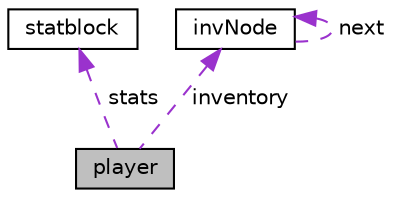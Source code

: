 digraph "player"
{
 // LATEX_PDF_SIZE
  edge [fontname="Helvetica",fontsize="10",labelfontname="Helvetica",labelfontsize="10"];
  node [fontname="Helvetica",fontsize="10",shape=record];
  Node1 [label="player",height=0.2,width=0.4,color="black", fillcolor="grey75", style="filled", fontcolor="black",tooltip=" "];
  Node2 -> Node1 [dir="back",color="darkorchid3",fontsize="10",style="dashed",label=" stats" ];
  Node2 [label="statblock",height=0.2,width=0.4,color="black", fillcolor="white", style="filled",URL="$structstatblock.html",tooltip=" "];
  Node3 -> Node1 [dir="back",color="darkorchid3",fontsize="10",style="dashed",label=" inventory" ];
  Node3 [label="invNode",height=0.2,width=0.4,color="black", fillcolor="white", style="filled",URL="$structinvNode.html",tooltip="invNode is a struct containing fields: name, description, value, and next This structure repersents a..."];
  Node3 -> Node3 [dir="back",color="darkorchid3",fontsize="10",style="dashed",label=" next" ];
}

